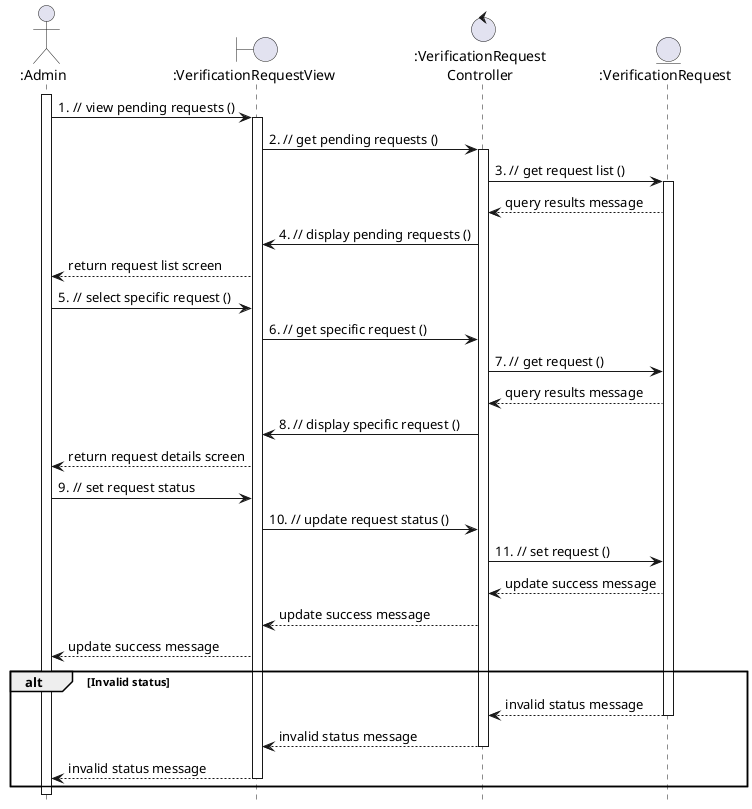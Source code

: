 @startuml
hide footbox


actor ":Admin" as Admin
boundary ":VerificationRequestView" as PendingRequestsView
control ":VerificationRequest\nController" as VerificationRequestController
entity ":VerificationRequest" as PendingRequests

Admin ++
  Admin -> PendingRequestsView: 1. // view pending requests ()
  PendingRequestsView ++
    PendingRequestsView -> VerificationRequestController: 2. // get pending requests ()
    VerificationRequestController ++
      VerificationRequestController -> PendingRequests: 3. // get request list ()
        PendingRequests ++
        PendingRequests --> VerificationRequestController: query results message
      VerificationRequestController -> PendingRequestsView: 4. // display pending requests ()
      PendingRequestsView --> Admin: return request list screen


  Admin -> PendingRequestsView: 5. // select specific request ()
    PendingRequestsView -> VerificationRequestController: 6. // get specific request ()
      VerificationRequestController -> PendingRequests: 7. // get request ()
        PendingRequests --> VerificationRequestController: query results message
      VerificationRequestController -> PendingRequestsView: 8. // display specific request ()
      PendingRequestsView --> Admin: return request details screen

  Admin -> PendingRequestsView: 9. // set request status
    PendingRequestsView -> VerificationRequestController: 10. // update request status ()
      VerificationRequestController -> PendingRequests: 11. // set request ()
        PendingRequests --> VerificationRequestController: update success message
      VerificationRequestController --> PendingRequestsView: update success message
    PendingRequestsView --> Admin: update success message

alt Invalid status
  PendingRequests --> VerificationRequestController: invalid status message
  PendingRequests --
    VerificationRequestController --> PendingRequestsView: invalid status message
    VerificationRequestController --
    PendingRequestsView --> Admin: invalid status message
    PendingRequestsView --
end

@enduml